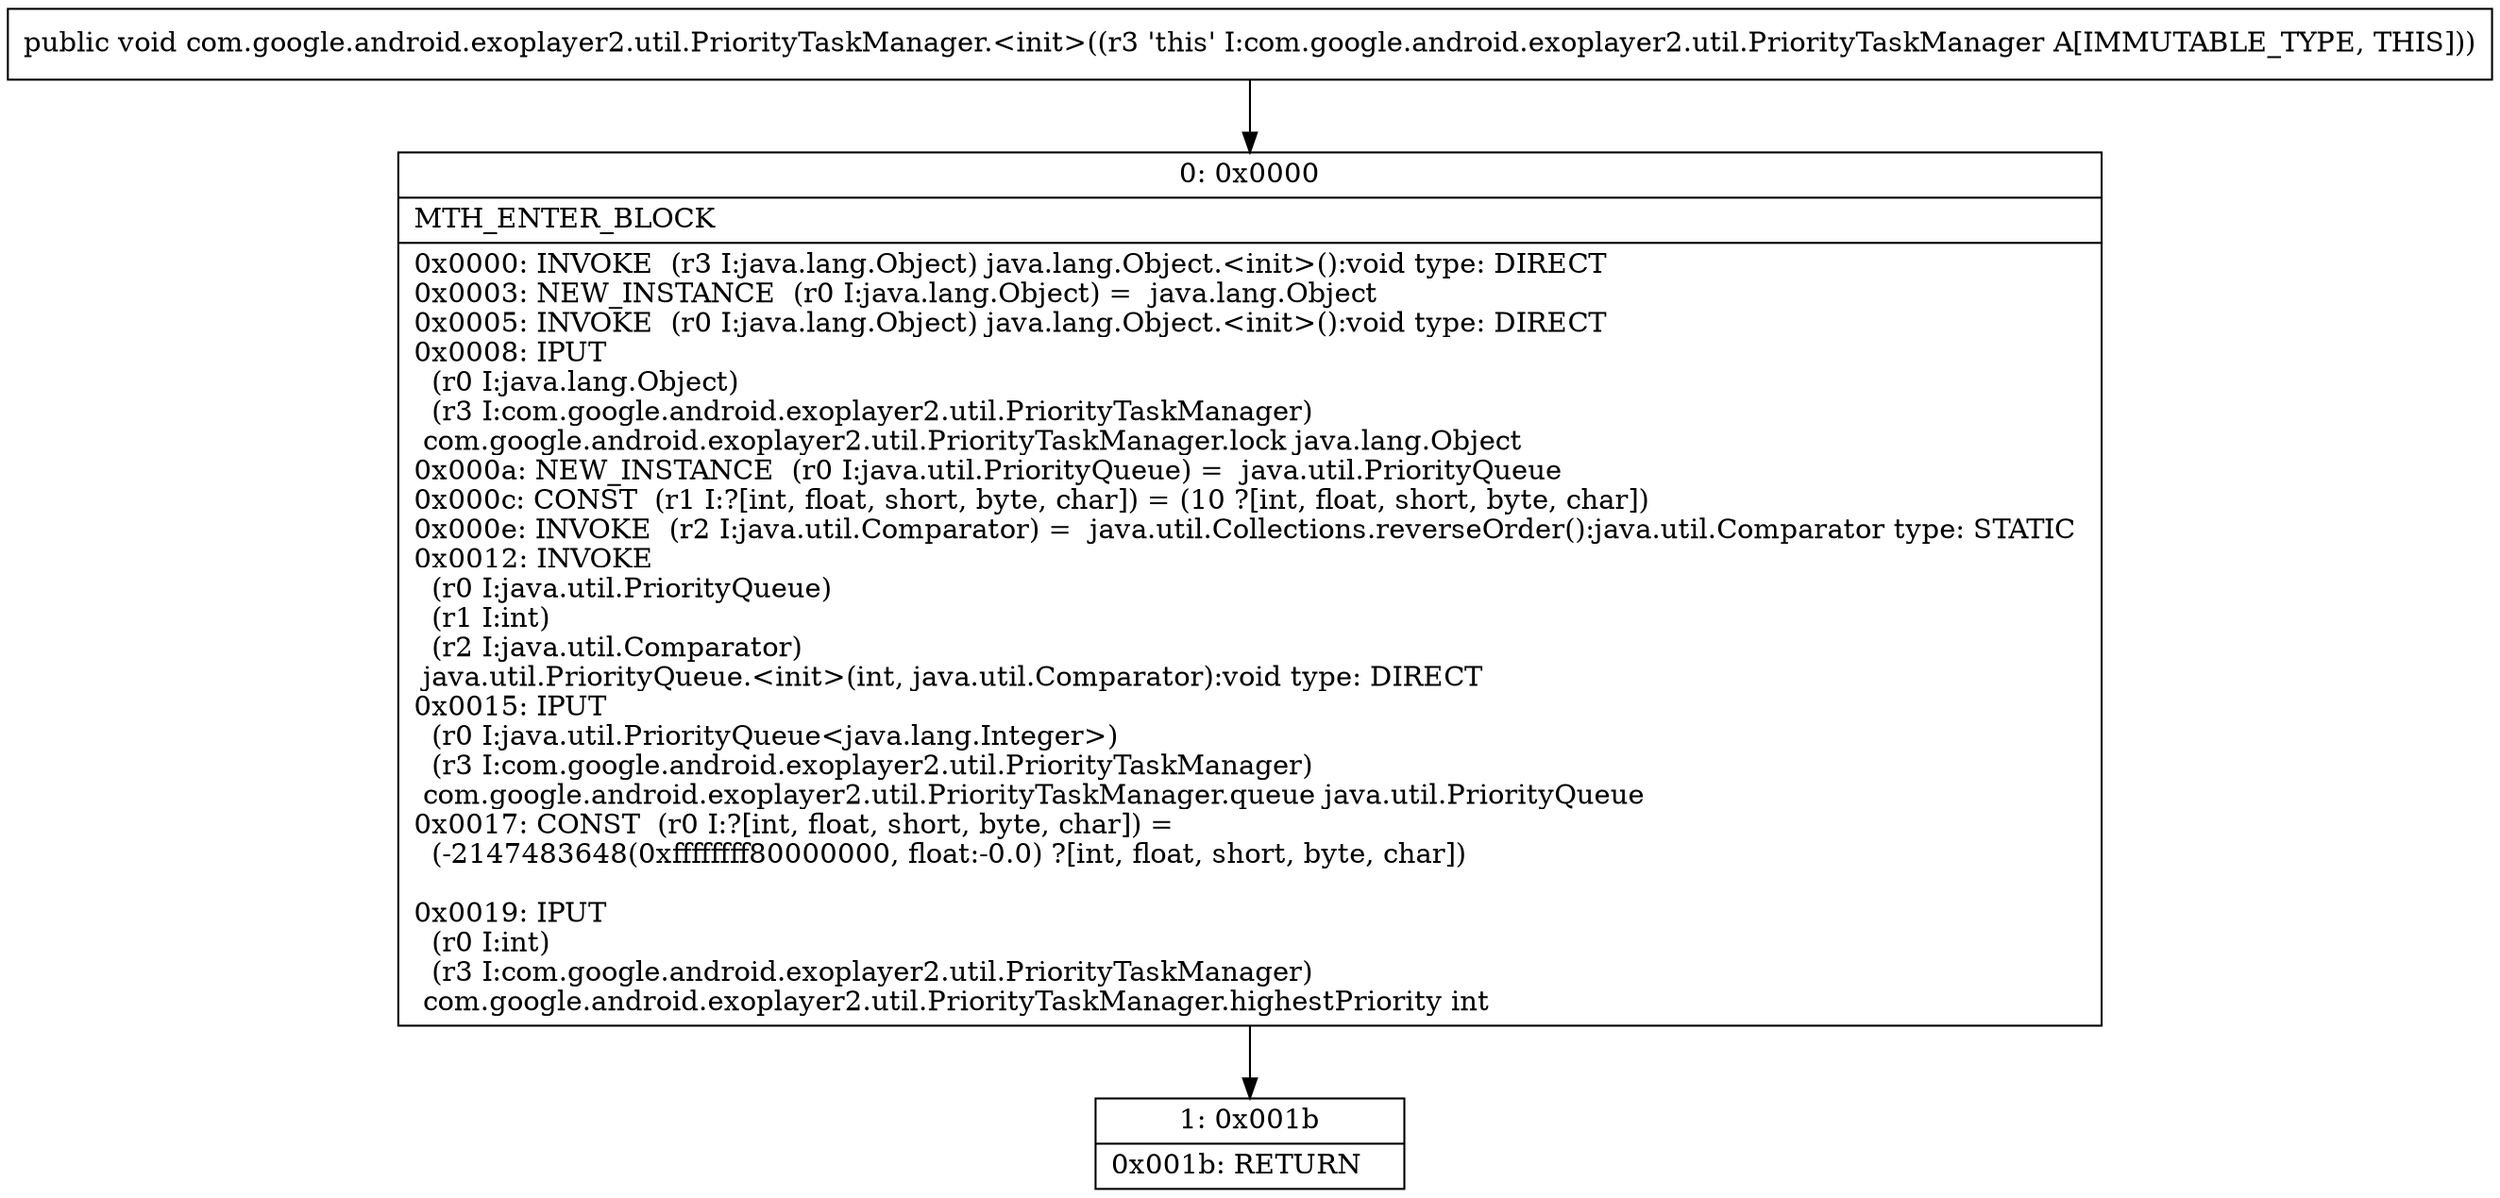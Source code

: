 digraph "CFG forcom.google.android.exoplayer2.util.PriorityTaskManager.\<init\>()V" {
Node_0 [shape=record,label="{0\:\ 0x0000|MTH_ENTER_BLOCK\l|0x0000: INVOKE  (r3 I:java.lang.Object) java.lang.Object.\<init\>():void type: DIRECT \l0x0003: NEW_INSTANCE  (r0 I:java.lang.Object) =  java.lang.Object \l0x0005: INVOKE  (r0 I:java.lang.Object) java.lang.Object.\<init\>():void type: DIRECT \l0x0008: IPUT  \l  (r0 I:java.lang.Object)\l  (r3 I:com.google.android.exoplayer2.util.PriorityTaskManager)\l com.google.android.exoplayer2.util.PriorityTaskManager.lock java.lang.Object \l0x000a: NEW_INSTANCE  (r0 I:java.util.PriorityQueue) =  java.util.PriorityQueue \l0x000c: CONST  (r1 I:?[int, float, short, byte, char]) = (10 ?[int, float, short, byte, char]) \l0x000e: INVOKE  (r2 I:java.util.Comparator) =  java.util.Collections.reverseOrder():java.util.Comparator type: STATIC \l0x0012: INVOKE  \l  (r0 I:java.util.PriorityQueue)\l  (r1 I:int)\l  (r2 I:java.util.Comparator)\l java.util.PriorityQueue.\<init\>(int, java.util.Comparator):void type: DIRECT \l0x0015: IPUT  \l  (r0 I:java.util.PriorityQueue\<java.lang.Integer\>)\l  (r3 I:com.google.android.exoplayer2.util.PriorityTaskManager)\l com.google.android.exoplayer2.util.PriorityTaskManager.queue java.util.PriorityQueue \l0x0017: CONST  (r0 I:?[int, float, short, byte, char]) = \l  (\-2147483648(0xffffffff80000000, float:\-0.0) ?[int, float, short, byte, char])\l \l0x0019: IPUT  \l  (r0 I:int)\l  (r3 I:com.google.android.exoplayer2.util.PriorityTaskManager)\l com.google.android.exoplayer2.util.PriorityTaskManager.highestPriority int \l}"];
Node_1 [shape=record,label="{1\:\ 0x001b|0x001b: RETURN   \l}"];
MethodNode[shape=record,label="{public void com.google.android.exoplayer2.util.PriorityTaskManager.\<init\>((r3 'this' I:com.google.android.exoplayer2.util.PriorityTaskManager A[IMMUTABLE_TYPE, THIS])) }"];
MethodNode -> Node_0;
Node_0 -> Node_1;
}

